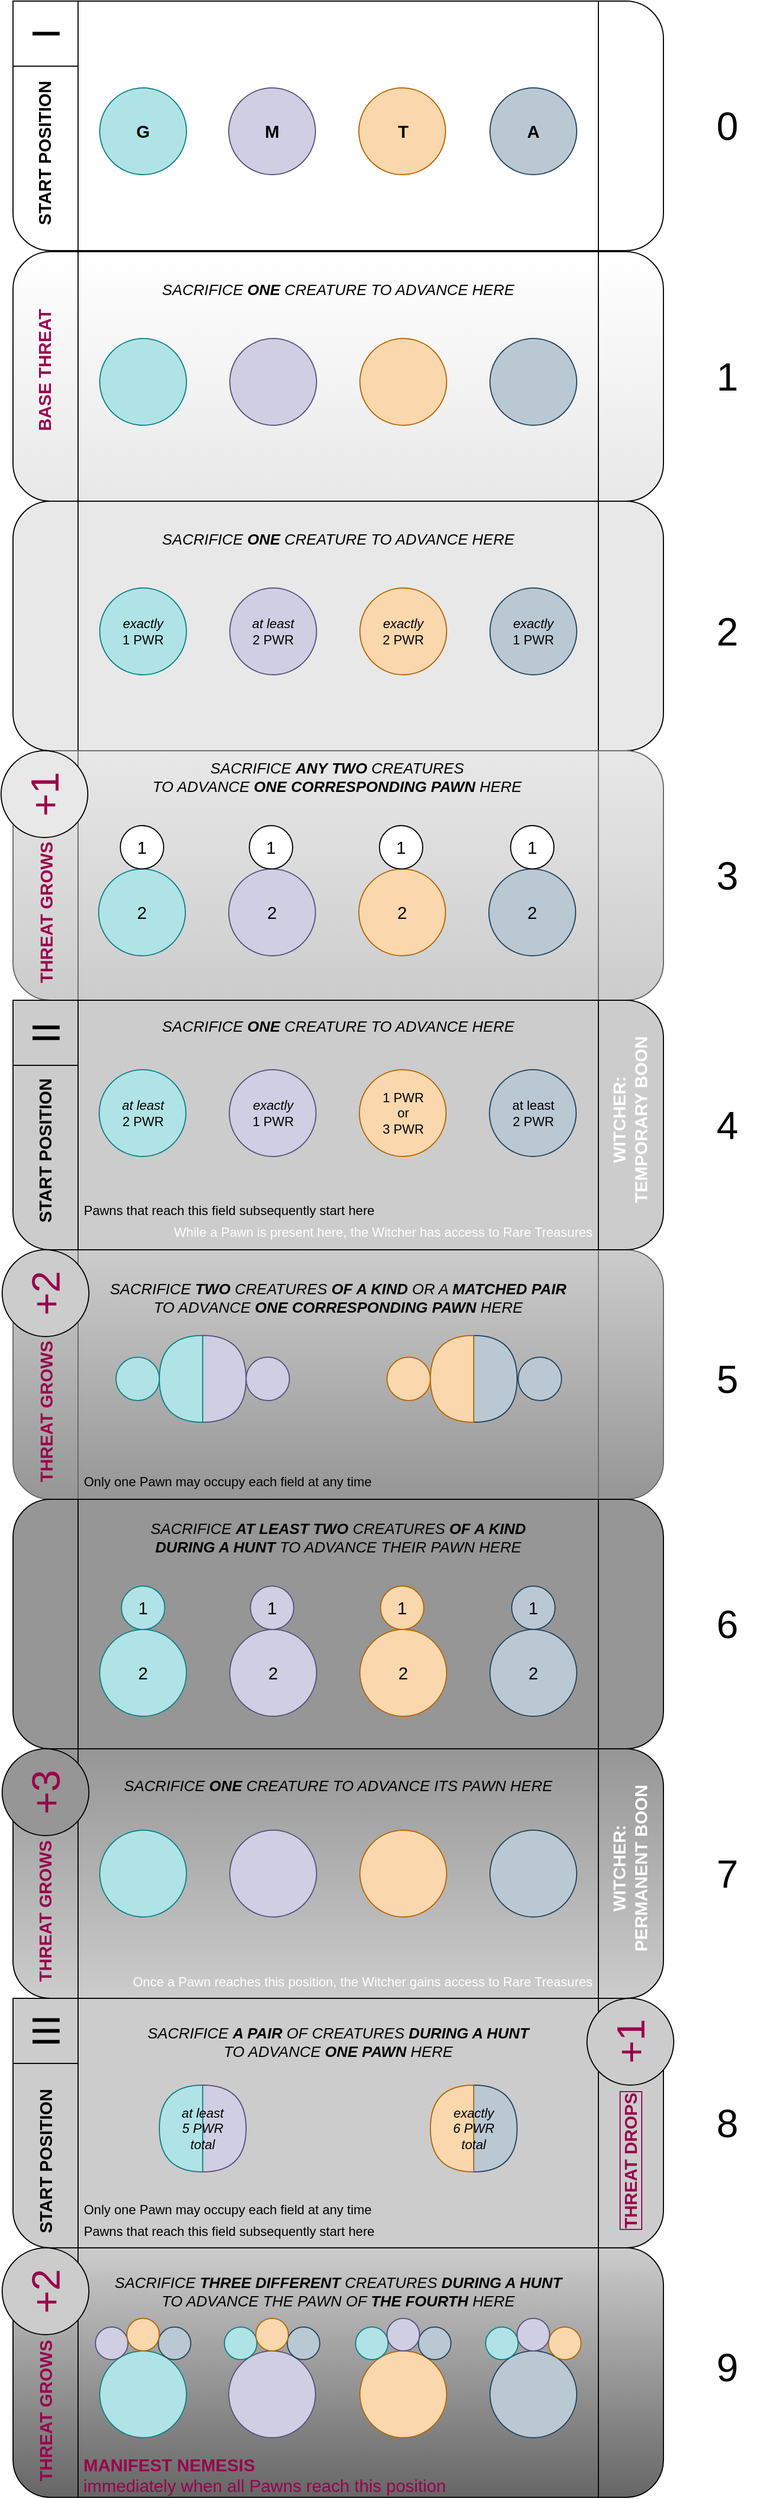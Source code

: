 <mxfile version="15.6.2" type="github">
  <diagram id="prtHgNgQTEPvFCAcTncT" name="Page-1">
    <mxGraphModel dx="2031" dy="1049" grid="1" gridSize="10" guides="1" tooltips="1" connect="1" arrows="1" fold="1" page="1" pageScale="1" pageWidth="827" pageHeight="1169" math="0" shadow="0">
      <root>
        <mxCell id="0" />
        <mxCell id="1" parent="0" />
        <mxCell id="g3FacJts447bwH2BUUsu-43" value="" style="shape=process;whiteSpace=wrap;html=1;backgroundOutline=1;rounded=1;" parent="1" vertex="1">
          <mxGeometry x="90" y="19" width="600" height="230" as="geometry" />
        </mxCell>
        <mxCell id="g3FacJts447bwH2BUUsu-44" value="" style="ellipse;whiteSpace=wrap;html=1;aspect=fixed;fillColor=#b0e3e6;strokeColor=#0e8088;rounded=1;" parent="1" vertex="1">
          <mxGeometry x="170" y="99" width="80" height="80" as="geometry" />
        </mxCell>
        <mxCell id="g3FacJts447bwH2BUUsu-45" value="" style="ellipse;whiteSpace=wrap;html=1;aspect=fixed;fillColor=#d0cee2;strokeColor=#56517e;rounded=1;" parent="1" vertex="1">
          <mxGeometry x="289" y="99" width="80" height="80" as="geometry" />
        </mxCell>
        <mxCell id="g3FacJts447bwH2BUUsu-46" value="" style="ellipse;whiteSpace=wrap;html=1;aspect=fixed;fillColor=#bac8d3;strokeColor=#23445d;rounded=1;" parent="1" vertex="1">
          <mxGeometry x="530" y="99" width="80" height="80" as="geometry" />
        </mxCell>
        <mxCell id="g3FacJts447bwH2BUUsu-47" value="" style="ellipse;whiteSpace=wrap;html=1;aspect=fixed;fillColor=#fad7ac;strokeColor=#b46504;rounded=1;" parent="1" vertex="1">
          <mxGeometry x="409" y="99" width="80" height="80" as="geometry" />
        </mxCell>
        <mxCell id="g3FacJts447bwH2BUUsu-50" value="&lt;b style=&quot;font-size: 16px&quot;&gt;G&lt;/b&gt;" style="text;html=1;strokeColor=none;fillColor=none;align=center;verticalAlign=middle;whiteSpace=wrap;rounded=1;fontSize=16;" parent="1" vertex="1">
          <mxGeometry x="180" y="124" width="60" height="30" as="geometry" />
        </mxCell>
        <mxCell id="g3FacJts447bwH2BUUsu-51" value="&lt;b style=&quot;font-size: 16px&quot;&gt;M&lt;/b&gt;" style="text;html=1;strokeColor=none;fillColor=none;align=center;verticalAlign=middle;whiteSpace=wrap;rounded=1;fontSize=16;" parent="1" vertex="1">
          <mxGeometry x="299" y="124" width="60" height="30" as="geometry" />
        </mxCell>
        <mxCell id="g3FacJts447bwH2BUUsu-52" value="T" style="text;html=1;strokeColor=none;fillColor=none;align=center;verticalAlign=middle;whiteSpace=wrap;fontStyle=1;rounded=1;fontSize=16;" parent="1" vertex="1">
          <mxGeometry x="420" y="124" width="60" height="30" as="geometry" />
        </mxCell>
        <mxCell id="g3FacJts447bwH2BUUsu-53" value="&lt;b style=&quot;font-size: 16px&quot;&gt;A&lt;/b&gt;" style="text;html=1;strokeColor=none;fillColor=none;align=center;verticalAlign=middle;whiteSpace=wrap;rounded=1;fontSize=16;" parent="1" vertex="1">
          <mxGeometry x="540" y="124" width="60" height="30" as="geometry" />
        </mxCell>
        <mxCell id="g3FacJts447bwH2BUUsu-56" value="" style="shape=process;whiteSpace=wrap;html=1;backgroundOutline=1;rounded=1;gradientColor=#E8E8E8;" parent="1" vertex="1">
          <mxGeometry x="90" y="250" width="600" height="230" as="geometry" />
        </mxCell>
        <mxCell id="g3FacJts447bwH2BUUsu-57" value="" style="ellipse;whiteSpace=wrap;html=1;aspect=fixed;fillColor=#b0e3e6;strokeColor=#0e8088;rounded=1;" parent="1" vertex="1">
          <mxGeometry x="170" y="330" width="80" height="80" as="geometry" />
        </mxCell>
        <mxCell id="g3FacJts447bwH2BUUsu-58" value="" style="ellipse;whiteSpace=wrap;html=1;aspect=fixed;fillColor=#d0cee2;strokeColor=#56517e;rounded=1;" parent="1" vertex="1">
          <mxGeometry x="290" y="330" width="80" height="80" as="geometry" />
        </mxCell>
        <mxCell id="g3FacJts447bwH2BUUsu-59" value="" style="ellipse;whiteSpace=wrap;html=1;aspect=fixed;fillColor=#bac8d3;strokeColor=#23445d;rounded=1;" parent="1" vertex="1">
          <mxGeometry x="530" y="330" width="80" height="80" as="geometry" />
        </mxCell>
        <mxCell id="g3FacJts447bwH2BUUsu-60" value="" style="ellipse;whiteSpace=wrap;html=1;aspect=fixed;fillColor=#fad7ac;strokeColor=#b46504;rounded=1;" parent="1" vertex="1">
          <mxGeometry x="410" y="330" width="80" height="80" as="geometry" />
        </mxCell>
        <mxCell id="g3FacJts447bwH2BUUsu-67" value="" style="shape=process;whiteSpace=wrap;html=1;backgroundOutline=1;rounded=1;fillColor=#E8E8E8;" parent="1" vertex="1">
          <mxGeometry x="90" y="480" width="600" height="230" as="geometry" />
        </mxCell>
        <mxCell id="g3FacJts447bwH2BUUsu-68" value="" style="ellipse;whiteSpace=wrap;html=1;aspect=fixed;fillColor=#b0e3e6;strokeColor=#0e8088;rounded=1;" parent="1" vertex="1">
          <mxGeometry x="170" y="560" width="80" height="80" as="geometry" />
        </mxCell>
        <mxCell id="g3FacJts447bwH2BUUsu-69" value="" style="ellipse;whiteSpace=wrap;html=1;aspect=fixed;fillColor=#d0cee2;strokeColor=#56517e;rounded=1;" parent="1" vertex="1">
          <mxGeometry x="290" y="560" width="80" height="80" as="geometry" />
        </mxCell>
        <mxCell id="g3FacJts447bwH2BUUsu-70" value="" style="ellipse;whiteSpace=wrap;html=1;aspect=fixed;fillColor=#bac8d3;strokeColor=#23445d;rounded=1;" parent="1" vertex="1">
          <mxGeometry x="530" y="560" width="80" height="80" as="geometry" />
        </mxCell>
        <mxCell id="g3FacJts447bwH2BUUsu-71" value="" style="ellipse;whiteSpace=wrap;html=1;aspect=fixed;fillColor=#fad7ac;strokeColor=#b46504;rounded=1;" parent="1" vertex="1">
          <mxGeometry x="410" y="560" width="80" height="80" as="geometry" />
        </mxCell>
        <mxCell id="g3FacJts447bwH2BUUsu-77" value="" style="shape=process;whiteSpace=wrap;html=1;backgroundOutline=1;fillColor=#e8e8e8;strokeColor=#666666;rounded=1;gradientColor=#CCCCCC;" parent="1" vertex="1">
          <mxGeometry x="90" y="710" width="600" height="230" as="geometry" />
        </mxCell>
        <mxCell id="g3FacJts447bwH2BUUsu-83" value="&lt;i style=&quot;font-size: 14px&quot;&gt;SACRIFICE &lt;b&gt;ANY&amp;nbsp;TWO &lt;/b&gt;CREATURES&lt;b&gt;&lt;br&gt;&lt;/b&gt;TO ADVANCE&amp;nbsp;&lt;b&gt;ONE CORRESPONDING PAWN&amp;nbsp;&lt;/b&gt;HERE&lt;/i&gt;" style="text;html=1;strokeColor=none;fillColor=none;align=center;verticalAlign=middle;whiteSpace=wrap;rounded=1;" parent="1" vertex="1">
          <mxGeometry x="149" y="719" width="480" height="30" as="geometry" />
        </mxCell>
        <mxCell id="g3FacJts447bwH2BUUsu-85" value="&lt;i&gt;exactly&lt;/i&gt;&lt;br&gt;1 PWR" style="text;html=1;strokeColor=none;fillColor=none;align=center;verticalAlign=middle;whiteSpace=wrap;rounded=1;" parent="1" vertex="1">
          <mxGeometry x="180" y="585" width="60" height="30" as="geometry" />
        </mxCell>
        <mxCell id="g3FacJts447bwH2BUUsu-86" value="&lt;i&gt;at least&lt;/i&gt;&lt;br&gt;2 PWR" style="text;html=1;strokeColor=none;fillColor=none;align=center;verticalAlign=middle;whiteSpace=wrap;rounded=1;" parent="1" vertex="1">
          <mxGeometry x="300" y="585" width="60" height="30" as="geometry" />
        </mxCell>
        <mxCell id="g3FacJts447bwH2BUUsu-87" value="&lt;i&gt;exactly&lt;/i&gt;&lt;br&gt;2 PWR" style="text;html=1;strokeColor=none;fillColor=none;align=center;verticalAlign=middle;whiteSpace=wrap;rounded=1;" parent="1" vertex="1">
          <mxGeometry x="420" y="585" width="60" height="30" as="geometry" />
        </mxCell>
        <mxCell id="g3FacJts447bwH2BUUsu-90" value="&lt;font style=&quot;font-size: 16px&quot; color=&quot;#99004d&quot;&gt;BASE THREAT&lt;/font&gt;" style="text;html=1;strokeColor=none;fillColor=none;align=center;verticalAlign=middle;whiteSpace=wrap;horizontal=0;fontStyle=1;rounded=1;" parent="1" vertex="1">
          <mxGeometry x="89" y="239" width="60" height="240" as="geometry" />
        </mxCell>
        <mxCell id="g3FacJts447bwH2BUUsu-97" value="" style="shape=process;whiteSpace=wrap;html=1;backgroundOutline=1;rounded=1;fillColor=#CCCCCC;strokeColor=#666666;gradientColor=#969696;" parent="1" vertex="1">
          <mxGeometry x="90" y="1170" width="600" height="230" as="geometry" />
        </mxCell>
        <mxCell id="g3FacJts447bwH2BUUsu-98" value="&lt;font style=&quot;font-size: 16px&quot;&gt;2&lt;/font&gt;" style="ellipse;whiteSpace=wrap;html=1;aspect=fixed;fillColor=#b0e3e6;strokeColor=#0e8088;rounded=1;" parent="1" vertex="1">
          <mxGeometry x="169" y="819" width="80" height="80" as="geometry" />
        </mxCell>
        <mxCell id="g3FacJts447bwH2BUUsu-99" value="&lt;font style=&quot;font-size: 16px&quot;&gt;2&lt;/font&gt;" style="ellipse;whiteSpace=wrap;html=1;aspect=fixed;fillColor=#d0cee2;strokeColor=#56517e;rounded=1;" parent="1" vertex="1">
          <mxGeometry x="289" y="819" width="80" height="80" as="geometry" />
        </mxCell>
        <mxCell id="g3FacJts447bwH2BUUsu-100" value="&lt;font style=&quot;font-size: 16px&quot;&gt;2&lt;/font&gt;" style="ellipse;whiteSpace=wrap;html=1;aspect=fixed;fillColor=#bac8d3;strokeColor=#23445d;rounded=1;" parent="1" vertex="1">
          <mxGeometry x="529" y="819" width="80" height="80" as="geometry" />
        </mxCell>
        <mxCell id="g3FacJts447bwH2BUUsu-101" value="&lt;font style=&quot;font-size: 16px&quot;&gt;2&lt;/font&gt;" style="ellipse;whiteSpace=wrap;html=1;aspect=fixed;fillColor=#fad7ac;strokeColor=#b46504;rounded=1;" parent="1" vertex="1">
          <mxGeometry x="409" y="819" width="80" height="80" as="geometry" />
        </mxCell>
        <mxCell id="g3FacJts447bwH2BUUsu-108" value="" style="shape=process;whiteSpace=wrap;html=1;backgroundOutline=1;rounded=1;fillColor=#CCCCCC;" parent="1" vertex="1">
          <mxGeometry x="90" y="940" width="600" height="230" as="geometry" />
        </mxCell>
        <mxCell id="g3FacJts447bwH2BUUsu-109" value="" style="ellipse;whiteSpace=wrap;html=1;aspect=fixed;fillColor=#b0e3e6;strokeColor=#0e8088;rounded=1;" parent="1" vertex="1">
          <mxGeometry x="169.5" y="1004" width="80" height="80" as="geometry" />
        </mxCell>
        <mxCell id="g3FacJts447bwH2BUUsu-110" value="" style="ellipse;whiteSpace=wrap;html=1;aspect=fixed;fillColor=#d0cee2;strokeColor=#56517e;rounded=1;" parent="1" vertex="1">
          <mxGeometry x="289.5" y="1004" width="80" height="80" as="geometry" />
        </mxCell>
        <mxCell id="g3FacJts447bwH2BUUsu-111" value="" style="ellipse;whiteSpace=wrap;html=1;aspect=fixed;fillColor=#bac8d3;strokeColor=#23445d;rounded=1;" parent="1" vertex="1">
          <mxGeometry x="529.5" y="1004" width="80" height="80" as="geometry" />
        </mxCell>
        <mxCell id="g3FacJts447bwH2BUUsu-112" value="1 PWR&lt;br&gt;or&lt;br&gt;3 PWR" style="ellipse;whiteSpace=wrap;html=1;aspect=fixed;fillColor=#fad7ac;strokeColor=#b46504;rounded=1;" parent="1" vertex="1">
          <mxGeometry x="409.5" y="1004" width="80" height="80" as="geometry" />
        </mxCell>
        <mxCell id="g3FacJts447bwH2BUUsu-116" value="at least&lt;br&gt;2 PWR" style="text;html=1;strokeColor=none;fillColor=none;align=center;verticalAlign=middle;whiteSpace=wrap;rounded=1;" parent="1" vertex="1">
          <mxGeometry x="539.5" y="1029" width="60" height="30" as="geometry" />
        </mxCell>
        <mxCell id="g3FacJts447bwH2BUUsu-119" value="&lt;i style=&quot;font-size: 14px&quot;&gt;SACRIFICE &lt;b&gt;ONE&lt;/b&gt; CREATURE TO ADVANCE HERE&lt;/i&gt;" style="text;html=1;strokeColor=none;fillColor=none;align=center;verticalAlign=middle;whiteSpace=wrap;rounded=1;" parent="1" vertex="1">
          <mxGeometry x="150" y="270" width="480" height="30" as="geometry" />
        </mxCell>
        <mxCell id="g3FacJts447bwH2BUUsu-121" value="" style="shape=or;whiteSpace=wrap;html=1;align=center;fillColor=#d0cee2;strokeColor=#56517e;rounded=1;" parent="1" vertex="1">
          <mxGeometry x="265" y="1249" width="40" height="80" as="geometry" />
        </mxCell>
        <mxCell id="g3FacJts447bwH2BUUsu-122" value="" style="shape=or;whiteSpace=wrap;html=1;align=center;rotation=-180;fillColor=#b0e3e6;strokeColor=#0e8088;rounded=1;" parent="1" vertex="1">
          <mxGeometry x="225" y="1249" width="40" height="80" as="geometry" />
        </mxCell>
        <mxCell id="g3FacJts447bwH2BUUsu-123" value="" style="shape=or;whiteSpace=wrap;html=1;align=center;fillColor=#bac8d3;strokeColor=#23445d;rounded=1;" parent="1" vertex="1">
          <mxGeometry x="515" y="1249" width="40" height="80" as="geometry" />
        </mxCell>
        <mxCell id="g3FacJts447bwH2BUUsu-124" value="" style="shape=or;whiteSpace=wrap;html=1;align=center;rotation=-180;fillColor=#fad7ac;strokeColor=#b46504;rounded=1;" parent="1" vertex="1">
          <mxGeometry x="475" y="1249" width="40" height="80" as="geometry" />
        </mxCell>
        <mxCell id="xXZptcnk_brkqJqVmBfV-1" value="1" style="ellipse;whiteSpace=wrap;html=1;aspect=fixed;fontSize=16;" parent="1" vertex="1">
          <mxGeometry x="189" y="779" width="40" height="40" as="geometry" />
        </mxCell>
        <mxCell id="xXZptcnk_brkqJqVmBfV-11" value="1" style="ellipse;whiteSpace=wrap;html=1;aspect=fixed;fontSize=16;" parent="1" vertex="1">
          <mxGeometry x="308" y="779" width="40" height="40" as="geometry" />
        </mxCell>
        <mxCell id="xXZptcnk_brkqJqVmBfV-13" value="1" style="ellipse;whiteSpace=wrap;html=1;aspect=fixed;fontSize=16;" parent="1" vertex="1">
          <mxGeometry x="428" y="779" width="40" height="40" as="geometry" />
        </mxCell>
        <mxCell id="xXZptcnk_brkqJqVmBfV-15" value="1" style="ellipse;whiteSpace=wrap;html=1;aspect=fixed;fontSize=16;" parent="1" vertex="1">
          <mxGeometry x="549" y="779" width="40" height="40" as="geometry" />
        </mxCell>
        <mxCell id="xXZptcnk_brkqJqVmBfV-31" value="&lt;i&gt;exactly&lt;/i&gt;&lt;br&gt;1 PWR" style="text;html=1;strokeColor=none;fillColor=none;align=center;verticalAlign=middle;whiteSpace=wrap;rounded=1;" parent="1" vertex="1">
          <mxGeometry x="540" y="585" width="60" height="30" as="geometry" />
        </mxCell>
        <mxCell id="xXZptcnk_brkqJqVmBfV-32" value="&amp;nbsp;Pawns that reach this field subsequently start here" style="text;html=1;strokeColor=none;fillColor=none;align=left;verticalAlign=middle;whiteSpace=wrap;rounded=0;fontSize=12;" parent="1" vertex="1">
          <mxGeometry x="149.5" y="1119" width="480" height="30" as="geometry" />
        </mxCell>
        <mxCell id="xXZptcnk_brkqJqVmBfV-33" value="&lt;i style=&quot;font-size: 14px&quot;&gt;SACRIFICE &lt;b&gt;TWO &lt;/b&gt;CREATURES &lt;b&gt;OF A KIND&lt;/b&gt; OR A &lt;b&gt;MATCHED&amp;nbsp;PAIR&lt;br&gt;&lt;/b&gt;TO ADVANCE&amp;nbsp;&lt;b&gt;ONE CORRESPONDING PAWN&lt;/b&gt; HERE&lt;br&gt;&lt;/i&gt;" style="text;html=1;strokeColor=none;fillColor=none;align=center;verticalAlign=middle;whiteSpace=wrap;rounded=1;" parent="1" vertex="1">
          <mxGeometry x="150" y="1189" width="480" height="50" as="geometry" />
        </mxCell>
        <mxCell id="xXZptcnk_brkqJqVmBfV-34" value="&lt;i&gt;at least&lt;/i&gt;&lt;br&gt;2 PWR" style="text;html=1;strokeColor=none;fillColor=none;align=center;verticalAlign=middle;whiteSpace=wrap;rounded=1;" parent="1" vertex="1">
          <mxGeometry x="179.5" y="1029" width="60" height="30" as="geometry" />
        </mxCell>
        <mxCell id="xXZptcnk_brkqJqVmBfV-35" value="&lt;i style=&quot;font-size: 14px&quot;&gt;SACRIFICE &lt;b&gt;ONE&lt;/b&gt; CREATURE TO ADVANCE HERE&lt;/i&gt;" style="text;html=1;strokeColor=none;fillColor=none;align=center;verticalAlign=middle;whiteSpace=wrap;rounded=1;" parent="1" vertex="1">
          <mxGeometry x="149.5" y="949" width="480" height="30" as="geometry" />
        </mxCell>
        <mxCell id="xXZptcnk_brkqJqVmBfV-36" value="&lt;i&gt;exactly&lt;/i&gt;&lt;br&gt;1 PWR" style="text;html=1;strokeColor=none;fillColor=none;align=center;verticalAlign=middle;whiteSpace=wrap;rounded=1;" parent="1" vertex="1">
          <mxGeometry x="299.5" y="1029" width="60" height="30" as="geometry" />
        </mxCell>
        <mxCell id="xXZptcnk_brkqJqVmBfV-40" value="&lt;font style=&quot;font-size: 16px&quot;&gt;WITCHER:&lt;br&gt;TEMPORARY BOON&lt;/font&gt;" style="text;html=1;strokeColor=none;fillColor=none;align=center;verticalAlign=middle;whiteSpace=wrap;horizontal=0;fontStyle=1;rounded=0;fontColor=#FFFFFF;" parent="1" vertex="1">
          <mxGeometry x="629" y="930" width="60" height="240" as="geometry" />
        </mxCell>
        <mxCell id="xXZptcnk_brkqJqVmBfV-41" value="While a Pawn is present here, the Witcher has access to Rare Treasures&amp;nbsp;" style="text;html=1;strokeColor=none;fillColor=none;align=right;verticalAlign=middle;whiteSpace=wrap;rounded=0;fontSize=12;fontColor=#FFFFFF;" parent="1" vertex="1">
          <mxGeometry x="150" y="1139" width="480" height="30" as="geometry" />
        </mxCell>
        <mxCell id="xXZptcnk_brkqJqVmBfV-42" value="&lt;span style=&quot;font-size: 36px&quot;&gt;0&lt;/span&gt;" style="text;html=1;strokeColor=none;fillColor=none;align=center;verticalAlign=middle;whiteSpace=wrap;rounded=0;fontSize=12;" parent="1" vertex="1">
          <mxGeometry x="719" y="119" width="60" height="30" as="geometry" />
        </mxCell>
        <mxCell id="xXZptcnk_brkqJqVmBfV-43" value="&lt;span style=&quot;font-size: 36px&quot;&gt;1&lt;/span&gt;" style="text;html=1;strokeColor=none;fillColor=none;align=center;verticalAlign=middle;whiteSpace=wrap;rounded=0;fontSize=12;" parent="1" vertex="1">
          <mxGeometry x="719" y="350" width="60" height="30" as="geometry" />
        </mxCell>
        <mxCell id="xXZptcnk_brkqJqVmBfV-44" value="&lt;span style=&quot;font-size: 36px&quot;&gt;2&lt;/span&gt;" style="text;html=1;strokeColor=none;fillColor=none;align=center;verticalAlign=middle;whiteSpace=wrap;rounded=0;fontSize=12;" parent="1" vertex="1">
          <mxGeometry x="719" y="585" width="60" height="30" as="geometry" />
        </mxCell>
        <mxCell id="xXZptcnk_brkqJqVmBfV-45" value="&lt;span style=&quot;font-size: 36px&quot;&gt;3&lt;/span&gt;" style="text;html=1;strokeColor=none;fillColor=none;align=center;verticalAlign=middle;whiteSpace=wrap;rounded=0;fontSize=12;" parent="1" vertex="1">
          <mxGeometry x="719" y="810" width="60" height="30" as="geometry" />
        </mxCell>
        <mxCell id="xXZptcnk_brkqJqVmBfV-46" value="&lt;span style=&quot;font-size: 36px&quot;&gt;4&lt;/span&gt;" style="text;html=1;strokeColor=none;fillColor=none;align=center;verticalAlign=middle;whiteSpace=wrap;rounded=0;fontSize=12;" parent="1" vertex="1">
          <mxGeometry x="719" y="1040" width="60" height="30" as="geometry" />
        </mxCell>
        <mxCell id="xXZptcnk_brkqJqVmBfV-47" value="&lt;span style=&quot;font-size: 36px&quot;&gt;5&lt;/span&gt;" style="text;html=1;strokeColor=none;fillColor=none;align=center;verticalAlign=middle;whiteSpace=wrap;rounded=0;fontSize=12;" parent="1" vertex="1">
          <mxGeometry x="719" y="1274" width="60" height="30" as="geometry" />
        </mxCell>
        <mxCell id="xXZptcnk_brkqJqVmBfV-49" value="" style="shape=process;whiteSpace=wrap;html=1;backgroundOutline=1;rounded=1;fillColor=#969696;" parent="1" vertex="1">
          <mxGeometry x="90" y="1400" width="600" height="230" as="geometry" />
        </mxCell>
        <mxCell id="xXZptcnk_brkqJqVmBfV-56" value="&lt;i style=&quot;font-size: 14px&quot;&gt;SACRIFICE &lt;b&gt;AT LEAST TWO&lt;/b&gt; CREATURES &lt;b&gt;OF A KIND&lt;/b&gt;&lt;br&gt;&lt;b&gt;DURING A HUNT&lt;/b&gt; TO ADVANCE THEIR PAWN HERE&lt;/i&gt;" style="text;html=1;strokeColor=none;fillColor=none;align=center;verticalAlign=middle;whiteSpace=wrap;rounded=1;" parent="1" vertex="1">
          <mxGeometry x="150" y="1420" width="480" height="30" as="geometry" />
        </mxCell>
        <mxCell id="xXZptcnk_brkqJqVmBfV-60" value="&lt;span style=&quot;font-size: 36px&quot;&gt;6&lt;/span&gt;" style="text;html=1;strokeColor=none;fillColor=none;align=center;verticalAlign=middle;whiteSpace=wrap;rounded=0;fontSize=12;" parent="1" vertex="1">
          <mxGeometry x="719" y="1500" width="60" height="30" as="geometry" />
        </mxCell>
        <mxCell id="xXZptcnk_brkqJqVmBfV-62" value="&amp;nbsp;Only one Pawn may occupy each field at any time" style="text;html=1;strokeColor=none;fillColor=none;align=left;verticalAlign=middle;whiteSpace=wrap;rounded=0;fontSize=12;" parent="1" vertex="1">
          <mxGeometry x="150" y="1369" width="480" height="30" as="geometry" />
        </mxCell>
        <mxCell id="xXZptcnk_brkqJqVmBfV-75" value="" style="shape=process;whiteSpace=wrap;html=1;backgroundOutline=1;rounded=1;fillColor=#969696;gradientColor=#cccccc;" parent="1" vertex="1">
          <mxGeometry x="90" y="1630" width="600" height="230" as="geometry" />
        </mxCell>
        <mxCell id="xXZptcnk_brkqJqVmBfV-76" value="" style="ellipse;whiteSpace=wrap;html=1;aspect=fixed;fillColor=#b0e3e6;strokeColor=#0e8088;rounded=1;" parent="1" vertex="1">
          <mxGeometry x="170" y="1705" width="80" height="80" as="geometry" />
        </mxCell>
        <mxCell id="xXZptcnk_brkqJqVmBfV-77" value="" style="ellipse;whiteSpace=wrap;html=1;aspect=fixed;fillColor=#d0cee2;strokeColor=#56517e;rounded=1;" parent="1" vertex="1">
          <mxGeometry x="290" y="1705" width="80" height="80" as="geometry" />
        </mxCell>
        <mxCell id="xXZptcnk_brkqJqVmBfV-78" value="" style="ellipse;whiteSpace=wrap;html=1;aspect=fixed;fillColor=#bac8d3;strokeColor=#23445d;rounded=1;" parent="1" vertex="1">
          <mxGeometry x="530" y="1705" width="80" height="80" as="geometry" />
        </mxCell>
        <mxCell id="xXZptcnk_brkqJqVmBfV-79" value="" style="ellipse;whiteSpace=wrap;html=1;aspect=fixed;fillColor=#fad7ac;strokeColor=#b46504;rounded=1;" parent="1" vertex="1">
          <mxGeometry x="410" y="1705" width="80" height="80" as="geometry" />
        </mxCell>
        <mxCell id="xXZptcnk_brkqJqVmBfV-84" value="&lt;font style=&quot;font-size: 16px&quot;&gt;WITCHER:&lt;br&gt;PERMANENT BOON&lt;/font&gt;" style="text;html=1;strokeColor=none;fillColor=none;align=center;verticalAlign=middle;whiteSpace=wrap;horizontal=0;fontStyle=1;rounded=0;fontColor=#FFFFFF;" parent="1" vertex="1">
          <mxGeometry x="629" y="1620" width="60" height="240" as="geometry" />
        </mxCell>
        <mxCell id="xXZptcnk_brkqJqVmBfV-85" value="Once a Pawn reaches this position, the Witcher gains access to Rare Treasures&amp;nbsp;" style="text;html=1;strokeColor=none;fillColor=none;align=right;verticalAlign=middle;whiteSpace=wrap;rounded=0;fontSize=12;fontColor=#FFFFFF;" parent="1" vertex="1">
          <mxGeometry x="150" y="1830" width="480" height="30" as="geometry" />
        </mxCell>
        <mxCell id="xXZptcnk_brkqJqVmBfV-86" value="&lt;span style=&quot;font-size: 36px&quot;&gt;7&lt;/span&gt;" style="text;html=1;strokeColor=none;fillColor=none;align=center;verticalAlign=middle;whiteSpace=wrap;rounded=0;fontSize=12;" parent="1" vertex="1">
          <mxGeometry x="719" y="1730" width="60" height="30" as="geometry" />
        </mxCell>
        <mxCell id="xXZptcnk_brkqJqVmBfV-88" value="" style="shape=process;whiteSpace=wrap;html=1;backgroundOutline=1;rounded=1;fillColor=#cccccc;" parent="1" vertex="1">
          <mxGeometry x="90" y="1860" width="600" height="230" as="geometry" />
        </mxCell>
        <mxCell id="xXZptcnk_brkqJqVmBfV-95" value="&lt;span style=&quot;font-size: 14px&quot;&gt;&lt;i&gt;SACRIFICE &lt;b&gt;A PAIR&lt;/b&gt;&amp;nbsp;OF&amp;nbsp;CREATURES &lt;b&gt;DURING A HUNT&lt;/b&gt;&lt;br&gt;TO ADVANCE &lt;b&gt;ONE PAWN&lt;/b&gt; HERE&lt;/i&gt;&lt;/span&gt;" style="text;html=1;strokeColor=none;fillColor=none;align=center;verticalAlign=middle;whiteSpace=wrap;rounded=1;" parent="1" vertex="1">
          <mxGeometry x="150" y="1885" width="480" height="30" as="geometry" />
        </mxCell>
        <mxCell id="xXZptcnk_brkqJqVmBfV-99" value="&lt;span style=&quot;font-size: 36px&quot;&gt;8&lt;/span&gt;" style="text;html=1;strokeColor=none;fillColor=none;align=center;verticalAlign=middle;whiteSpace=wrap;rounded=0;fontSize=12;" parent="1" vertex="1">
          <mxGeometry x="719" y="1960" width="60" height="30" as="geometry" />
        </mxCell>
        <mxCell id="xXZptcnk_brkqJqVmBfV-101" value="" style="shape=process;whiteSpace=wrap;html=1;backgroundOutline=1;rounded=1;fillColor=#cccccc;gradientColor=#666666;" parent="1" vertex="1">
          <mxGeometry x="90" y="2090" width="600" height="230" as="geometry" />
        </mxCell>
        <mxCell id="xXZptcnk_brkqJqVmBfV-102" value="" style="ellipse;whiteSpace=wrap;html=1;aspect=fixed;fillColor=#b0e3e6;strokeColor=#0e8088;rounded=1;" parent="1" vertex="1">
          <mxGeometry x="170" y="2185" width="80" height="80" as="geometry" />
        </mxCell>
        <mxCell id="xXZptcnk_brkqJqVmBfV-113" value="&lt;span style=&quot;font-size: 36px&quot;&gt;9&lt;/span&gt;" style="text;html=1;strokeColor=none;fillColor=none;align=center;verticalAlign=middle;whiteSpace=wrap;rounded=0;fontSize=12;" parent="1" vertex="1">
          <mxGeometry x="719" y="2185" width="60" height="30" as="geometry" />
        </mxCell>
        <mxCell id="xXZptcnk_brkqJqVmBfV-118" value="&lt;font color=&quot;#99004d&quot;&gt;+3&lt;/font&gt;" style="ellipse;whiteSpace=wrap;html=1;aspect=fixed;labelBackgroundColor=none;labelBorderColor=none;fontSize=36;fontColor=#E6E6E6;fillColor=#969696;gradientColor=none;verticalAlign=middle;horizontal=0;" parent="1" vertex="1">
          <mxGeometry x="80" y="1630" width="80" height="80" as="geometry" />
        </mxCell>
        <mxCell id="xXZptcnk_brkqJqVmBfV-120" value="&lt;font color=&quot;#99004d&quot;&gt;+2&lt;/font&gt;" style="ellipse;whiteSpace=wrap;html=1;aspect=fixed;labelBackgroundColor=none;labelBorderColor=none;fontSize=36;fontColor=#E6E6E6;fillColor=#cccccc;gradientColor=none;verticalAlign=middle;horizontal=0;" parent="1" vertex="1">
          <mxGeometry x="80" y="1170" width="80" height="80" as="geometry" />
        </mxCell>
        <mxCell id="xXZptcnk_brkqJqVmBfV-121" value="&lt;font style=&quot;font-size: 16px&quot;&gt;THREAT GROWS&lt;br&gt;&lt;/font&gt;" style="text;html=1;strokeColor=none;fillColor=none;align=center;verticalAlign=middle;whiteSpace=wrap;horizontal=0;fontStyle=1;rounded=0;fontColor=#99004D;" parent="1" vertex="1">
          <mxGeometry x="90" y="780" width="60" height="159" as="geometry" />
        </mxCell>
        <mxCell id="xXZptcnk_brkqJqVmBfV-122" value="&lt;font color=&quot;#99004d&quot;&gt;+1&lt;/font&gt;" style="ellipse;whiteSpace=wrap;html=1;aspect=fixed;labelBackgroundColor=none;labelBorderColor=none;fontSize=36;fontColor=#000000;fillColor=#e8e8e8;gradientColor=none;verticalAlign=middle;horizontal=0;" parent="1" vertex="1">
          <mxGeometry x="79" y="710" width="80" height="80" as="geometry" />
        </mxCell>
        <mxCell id="xXZptcnk_brkqJqVmBfV-126" value="&lt;font style=&quot;font-size: 16px&quot;&gt;THREAT DROPS&lt;br&gt;&lt;/font&gt;" style="text;html=1;strokeColor=none;fillColor=none;align=center;verticalAlign=middle;whiteSpace=wrap;horizontal=0;fontStyle=1;rounded=0;fontColor=#99004D;labelBorderColor=#99004D;" parent="1" vertex="1">
          <mxGeometry x="629.5" y="1930" width="60" height="160" as="geometry" />
        </mxCell>
        <mxCell id="xXZptcnk_brkqJqVmBfV-127" value="&lt;font color=&quot;#99004d&quot;&gt;+1&lt;/font&gt;" style="ellipse;whiteSpace=wrap;html=1;aspect=fixed;labelBackgroundColor=none;labelBorderColor=none;fontSize=36;fontColor=#E6E6E6;fillColor=#CCCCCC;gradientColor=none;verticalAlign=middle;horizontal=0;" parent="1" vertex="1">
          <mxGeometry x="619.5" y="1860" width="80" height="80" as="geometry" />
        </mxCell>
        <mxCell id="xXZptcnk_brkqJqVmBfV-129" value="&lt;font color=&quot;#99004d&quot;&gt;+2&lt;/font&gt;" style="ellipse;whiteSpace=wrap;html=1;aspect=fixed;labelBackgroundColor=none;labelBorderColor=none;fontSize=36;fontColor=#E6E6E6;fillColor=#cccccc;gradientColor=none;verticalAlign=middle;horizontal=0;" parent="1" vertex="1">
          <mxGeometry x="80" y="2090" width="80" height="80" as="geometry" />
        </mxCell>
        <mxCell id="xXZptcnk_brkqJqVmBfV-130" value="&lt;font&gt;II&lt;/font&gt;" style="whiteSpace=wrap;html=1;aspect=fixed;labelBackgroundColor=none;labelBorderColor=none;fontSize=36;fontColor=#000000;fillColor=#cccccc;gradientColor=none;verticalAlign=middle;horizontal=0;" parent="1" vertex="1">
          <mxGeometry x="90" y="940" width="60" height="60" as="geometry" />
        </mxCell>
        <mxCell id="xXZptcnk_brkqJqVmBfV-131" value="&lt;span style=&quot;font-size: 16px&quot;&gt;START POSITION&lt;/span&gt;" style="text;html=1;strokeColor=none;fillColor=none;align=center;verticalAlign=middle;whiteSpace=wrap;horizontal=0;fontStyle=1;rounded=0;fontColor=#000000;labelBackgroundColor=none;labelBorderColor=none;" parent="1" vertex="1">
          <mxGeometry x="89" y="69" width="60" height="180" as="geometry" />
        </mxCell>
        <mxCell id="xXZptcnk_brkqJqVmBfV-132" value="&lt;font&gt;I&lt;/font&gt;" style="whiteSpace=wrap;html=1;aspect=fixed;labelBackgroundColor=none;labelBorderColor=none;fontSize=36;fontColor=#000000;fillColor=#FFFFFF;gradientColor=none;verticalAlign=middle;horizontal=0;" parent="1" vertex="1">
          <mxGeometry x="90" y="19" width="60" height="60" as="geometry" />
        </mxCell>
        <mxCell id="xXZptcnk_brkqJqVmBfV-136" value="&lt;font&gt;III&lt;/font&gt;" style="whiteSpace=wrap;html=1;aspect=fixed;labelBackgroundColor=none;labelBorderColor=none;fontSize=36;fontColor=#000000;fillColor=#CCCCCC;gradientColor=none;verticalAlign=middle;horizontal=0;rounded=0;" parent="1" vertex="1">
          <mxGeometry x="90" y="1860" width="60" height="60" as="geometry" />
        </mxCell>
        <mxCell id="xXZptcnk_brkqJqVmBfV-139" value="&lt;h1 style=&quot;font-size: 16px&quot;&gt;&lt;span&gt;MANIFEST NEMESIS&lt;br&gt;&lt;div style=&quot;&quot;&gt;&lt;span style=&quot;font-weight: normal&quot;&gt;immediately when all Pawns reach this position&lt;/span&gt;&lt;/div&gt;&lt;/span&gt;&lt;/h1&gt;" style="text;html=1;strokeColor=none;fillColor=none;spacing=5;spacingTop=-20;whiteSpace=wrap;overflow=hidden;rounded=0;labelBackgroundColor=none;labelBorderColor=none;fontSize=36;fontColor=#99004D;verticalAlign=top;align=left;" parent="1" vertex="1">
          <mxGeometry x="149.5" y="2280" width="480" height="40" as="geometry" />
        </mxCell>
        <mxCell id="xXZptcnk_brkqJqVmBfV-141" value="&lt;i style=&quot;font-size: 14px&quot;&gt;SACRIFICE &lt;b&gt;THREE DIFFERENT&amp;nbsp;&lt;/b&gt;CREATURES &lt;b&gt;DURING A HUNT&lt;br&gt;&lt;/b&gt;TO ADVANCE THE PAWN OF &lt;b&gt;THE FOURTH&lt;/b&gt; HERE&lt;/i&gt;" style="text;html=1;strokeColor=none;fillColor=none;align=center;verticalAlign=middle;whiteSpace=wrap;rounded=1;" parent="1" vertex="1">
          <mxGeometry x="150" y="2115" width="480" height="30" as="geometry" />
        </mxCell>
        <mxCell id="xXZptcnk_brkqJqVmBfV-143" value="" style="ellipse;whiteSpace=wrap;html=1;aspect=fixed;labelBackgroundColor=none;labelBorderColor=none;fontSize=16;fillColor=#bac8d3;align=center;verticalAlign=middle;strokeColor=#23445d;" parent="1" vertex="1">
          <mxGeometry x="224" y="2163" width="30" height="30" as="geometry" />
        </mxCell>
        <mxCell id="xXZptcnk_brkqJqVmBfV-146" value="" style="ellipse;whiteSpace=wrap;html=1;aspect=fixed;labelBackgroundColor=none;labelBorderColor=none;fontSize=16;fillColor=#d0cee2;align=center;verticalAlign=middle;strokeColor=#56517e;" parent="1" vertex="1">
          <mxGeometry x="166" y="2163" width="30" height="30" as="geometry" />
        </mxCell>
        <mxCell id="xXZptcnk_brkqJqVmBfV-147" value="" style="ellipse;whiteSpace=wrap;html=1;aspect=fixed;labelBackgroundColor=none;labelBorderColor=none;fontSize=16;fillColor=#fad7ac;align=center;verticalAlign=middle;strokeColor=#b46504;" parent="1" vertex="1">
          <mxGeometry x="195" y="2155" width="30" height="30" as="geometry" />
        </mxCell>
        <mxCell id="xXZptcnk_brkqJqVmBfV-152" value="" style="ellipse;whiteSpace=wrap;html=1;aspect=fixed;fillColor=#d0cee2;strokeColor=#56517e;rounded=1;" parent="1" vertex="1">
          <mxGeometry x="289" y="2185" width="80" height="80" as="geometry" />
        </mxCell>
        <mxCell id="xXZptcnk_brkqJqVmBfV-153" value="" style="ellipse;whiteSpace=wrap;html=1;aspect=fixed;labelBackgroundColor=none;labelBorderColor=none;fontSize=16;fillColor=#bac8d3;align=center;verticalAlign=middle;strokeColor=#23445d;" parent="1" vertex="1">
          <mxGeometry x="343" y="2163" width="30" height="30" as="geometry" />
        </mxCell>
        <mxCell id="xXZptcnk_brkqJqVmBfV-154" value="" style="ellipse;whiteSpace=wrap;html=1;aspect=fixed;labelBackgroundColor=none;labelBorderColor=none;fontSize=16;fillColor=#b0e3e6;align=center;verticalAlign=middle;strokeColor=#0e8088;" parent="1" vertex="1">
          <mxGeometry x="285" y="2163" width="30" height="30" as="geometry" />
        </mxCell>
        <mxCell id="xXZptcnk_brkqJqVmBfV-155" value="" style="ellipse;whiteSpace=wrap;html=1;aspect=fixed;labelBackgroundColor=none;labelBorderColor=none;fontSize=16;fillColor=#fad7ac;align=center;verticalAlign=middle;strokeColor=#b46504;" parent="1" vertex="1">
          <mxGeometry x="314" y="2155" width="30" height="30" as="geometry" />
        </mxCell>
        <mxCell id="xXZptcnk_brkqJqVmBfV-156" value="" style="ellipse;whiteSpace=wrap;html=1;aspect=fixed;fillColor=#fad7ac;strokeColor=#b46504;rounded=1;" parent="1" vertex="1">
          <mxGeometry x="410" y="2185" width="80" height="80" as="geometry" />
        </mxCell>
        <mxCell id="xXZptcnk_brkqJqVmBfV-157" value="" style="ellipse;whiteSpace=wrap;html=1;aspect=fixed;labelBackgroundColor=none;labelBorderColor=none;fontSize=16;fillColor=#bac8d3;align=center;verticalAlign=middle;strokeColor=#23445d;" parent="1" vertex="1">
          <mxGeometry x="464" y="2163" width="30" height="30" as="geometry" />
        </mxCell>
        <mxCell id="xXZptcnk_brkqJqVmBfV-158" value="" style="ellipse;whiteSpace=wrap;html=1;aspect=fixed;labelBackgroundColor=none;labelBorderColor=none;fontSize=16;fillColor=#b0e3e6;align=center;verticalAlign=middle;strokeColor=#0e8088;" parent="1" vertex="1">
          <mxGeometry x="406" y="2163" width="30" height="30" as="geometry" />
        </mxCell>
        <mxCell id="xXZptcnk_brkqJqVmBfV-159" value="" style="ellipse;whiteSpace=wrap;html=1;aspect=fixed;labelBackgroundColor=none;labelBorderColor=none;fontSize=16;fillColor=#d0cee2;align=center;verticalAlign=middle;strokeColor=#56517e;" parent="1" vertex="1">
          <mxGeometry x="435" y="2155" width="30" height="30" as="geometry" />
        </mxCell>
        <mxCell id="xXZptcnk_brkqJqVmBfV-160" value="" style="ellipse;whiteSpace=wrap;html=1;aspect=fixed;fillColor=#bac8d3;strokeColor=#23445d;rounded=1;" parent="1" vertex="1">
          <mxGeometry x="530" y="2185" width="80" height="80" as="geometry" />
        </mxCell>
        <mxCell id="xXZptcnk_brkqJqVmBfV-161" value="" style="ellipse;whiteSpace=wrap;html=1;aspect=fixed;labelBackgroundColor=none;labelBorderColor=none;fontSize=16;fillColor=#fad7ac;align=center;verticalAlign=middle;strokeColor=#b46504;" parent="1" vertex="1">
          <mxGeometry x="584" y="2163" width="30" height="30" as="geometry" />
        </mxCell>
        <mxCell id="xXZptcnk_brkqJqVmBfV-162" value="" style="ellipse;whiteSpace=wrap;html=1;aspect=fixed;labelBackgroundColor=none;labelBorderColor=none;fontSize=16;fillColor=#b0e3e6;align=center;verticalAlign=middle;strokeColor=#0e8088;" parent="1" vertex="1">
          <mxGeometry x="526" y="2163" width="30" height="30" as="geometry" />
        </mxCell>
        <mxCell id="xXZptcnk_brkqJqVmBfV-163" value="" style="ellipse;whiteSpace=wrap;html=1;aspect=fixed;labelBackgroundColor=none;labelBorderColor=none;fontSize=16;fillColor=#d0cee2;align=center;verticalAlign=middle;strokeColor=#56517e;" parent="1" vertex="1">
          <mxGeometry x="555" y="2155" width="30" height="30" as="geometry" />
        </mxCell>
        <mxCell id="xXZptcnk_brkqJqVmBfV-168" value="" style="ellipse;whiteSpace=wrap;html=1;aspect=fixed;fontSize=16;fillColor=#b0e3e6;strokeColor=#0e8088;" parent="1" vertex="1">
          <mxGeometry x="185" y="1269" width="40" height="40" as="geometry" />
        </mxCell>
        <mxCell id="xXZptcnk_brkqJqVmBfV-169" value="" style="ellipse;whiteSpace=wrap;html=1;aspect=fixed;fontSize=16;fillColor=#d0cee2;strokeColor=#56517e;" parent="1" vertex="1">
          <mxGeometry x="305" y="1269" width="40" height="40" as="geometry" />
        </mxCell>
        <mxCell id="xXZptcnk_brkqJqVmBfV-170" value="" style="ellipse;whiteSpace=wrap;html=1;aspect=fixed;fontSize=16;fillColor=#fad7ac;strokeColor=#b46504;" parent="1" vertex="1">
          <mxGeometry x="435" y="1269" width="40" height="40" as="geometry" />
        </mxCell>
        <mxCell id="xXZptcnk_brkqJqVmBfV-171" value="" style="ellipse;whiteSpace=wrap;html=1;aspect=fixed;fontSize=16;fillColor=#bac8d3;strokeColor=#23445d;" parent="1" vertex="1">
          <mxGeometry x="556" y="1269" width="40" height="40" as="geometry" />
        </mxCell>
        <mxCell id="xXZptcnk_brkqJqVmBfV-172" value="&lt;span style=&quot;font-size: 16px&quot;&gt;START POSITION&lt;/span&gt;" style="text;html=1;strokeColor=none;fillColor=none;align=center;verticalAlign=middle;whiteSpace=wrap;horizontal=0;fontStyle=1;rounded=0;fontColor=#000000;labelBackgroundColor=none;labelBorderColor=none;" parent="1" vertex="1">
          <mxGeometry x="89.5" y="989" width="60" height="180" as="geometry" />
        </mxCell>
        <mxCell id="xXZptcnk_brkqJqVmBfV-173" value="&lt;span style=&quot;font-size: 16px&quot;&gt;START POSITION&lt;/span&gt;" style="text;html=1;strokeColor=none;fillColor=none;align=center;verticalAlign=middle;whiteSpace=wrap;horizontal=0;fontStyle=1;rounded=0;fontColor=#000000;labelBackgroundColor=none;labelBorderColor=none;" parent="1" vertex="1">
          <mxGeometry x="90" y="1920" width="60" height="180" as="geometry" />
        </mxCell>
        <mxCell id="xXZptcnk_brkqJqVmBfV-174" value="&lt;i style=&quot;font-size: 14px&quot;&gt;SACRIFICE &lt;b&gt;ONE&lt;/b&gt; CREATURE TO ADVANCE HERE&lt;/i&gt;" style="text;html=1;strokeColor=none;fillColor=none;align=center;verticalAlign=middle;whiteSpace=wrap;rounded=1;" parent="1" vertex="1">
          <mxGeometry x="150" y="500" width="480" height="30" as="geometry" />
        </mxCell>
        <mxCell id="xXZptcnk_brkqJqVmBfV-175" value="&lt;i style=&quot;font-size: 14px&quot;&gt;SACRIFICE &lt;b&gt;ONE&lt;/b&gt; CREATURE TO ADVANCE ITS PAWN HERE&lt;/i&gt;" style="text;html=1;strokeColor=none;fillColor=none;align=center;verticalAlign=middle;whiteSpace=wrap;rounded=1;" parent="1" vertex="1">
          <mxGeometry x="150" y="1649" width="480" height="30" as="geometry" />
        </mxCell>
        <mxCell id="xXZptcnk_brkqJqVmBfV-176" value="" style="shape=or;whiteSpace=wrap;html=1;align=center;fillColor=#d0cee2;strokeColor=#56517e;rounded=1;" parent="1" vertex="1">
          <mxGeometry x="265" y="1940" width="40" height="80" as="geometry" />
        </mxCell>
        <mxCell id="xXZptcnk_brkqJqVmBfV-177" value="" style="shape=or;align=center;rotation=180;fillColor=#b0e3e6;strokeColor=#0e8088;rounded=1;horizontal=0;html=1;whiteSpace=wrap;" parent="1" vertex="1">
          <mxGeometry x="225" y="1940" width="40" height="80" as="geometry" />
        </mxCell>
        <mxCell id="xXZptcnk_brkqJqVmBfV-178" value="" style="shape=or;whiteSpace=wrap;html=1;align=center;fillColor=#bac8d3;strokeColor=#23445d;rounded=1;" parent="1" vertex="1">
          <mxGeometry x="515" y="1940" width="40" height="80" as="geometry" />
        </mxCell>
        <mxCell id="xXZptcnk_brkqJqVmBfV-179" value="" style="shape=or;whiteSpace=wrap;html=1;align=center;rotation=-180;fillColor=#fad7ac;strokeColor=#b46504;rounded=1;" parent="1" vertex="1">
          <mxGeometry x="475" y="1940" width="40" height="80" as="geometry" />
        </mxCell>
        <mxCell id="xXZptcnk_brkqJqVmBfV-180" value="&amp;nbsp;Only one Pawn may occupy each field at any time" style="text;html=1;strokeColor=none;fillColor=none;align=left;verticalAlign=middle;whiteSpace=wrap;rounded=0;fontSize=12;" parent="1" vertex="1">
          <mxGeometry x="150" y="2040" width="480" height="30" as="geometry" />
        </mxCell>
        <mxCell id="xXZptcnk_brkqJqVmBfV-181" value="&amp;nbsp;Pawns that reach this field subsequently start here" style="text;html=1;strokeColor=none;fillColor=none;align=left;verticalAlign=middle;whiteSpace=wrap;rounded=0;fontSize=12;" parent="1" vertex="1">
          <mxGeometry x="150" y="2060" width="480" height="30" as="geometry" />
        </mxCell>
        <mxCell id="xXZptcnk_brkqJqVmBfV-185" value="&lt;font style=&quot;font-size: 16px&quot;&gt;2&lt;/font&gt;" style="ellipse;whiteSpace=wrap;html=1;aspect=fixed;fillColor=#b0e3e6;strokeColor=#0e8088;rounded=1;" parent="1" vertex="1">
          <mxGeometry x="170" y="1520" width="80" height="80" as="geometry" />
        </mxCell>
        <mxCell id="xXZptcnk_brkqJqVmBfV-186" value="&lt;font style=&quot;font-size: 16px&quot;&gt;2&lt;/font&gt;" style="ellipse;whiteSpace=wrap;html=1;aspect=fixed;fillColor=#d0cee2;strokeColor=#56517e;rounded=1;" parent="1" vertex="1">
          <mxGeometry x="290" y="1520" width="80" height="80" as="geometry" />
        </mxCell>
        <mxCell id="xXZptcnk_brkqJqVmBfV-187" value="&lt;font style=&quot;font-size: 16px&quot;&gt;2&lt;/font&gt;" style="ellipse;whiteSpace=wrap;html=1;aspect=fixed;fillColor=#bac8d3;strokeColor=#23445d;rounded=1;" parent="1" vertex="1">
          <mxGeometry x="530" y="1520" width="80" height="80" as="geometry" />
        </mxCell>
        <mxCell id="xXZptcnk_brkqJqVmBfV-188" value="&lt;font style=&quot;font-size: 16px&quot;&gt;2&lt;/font&gt;" style="ellipse;whiteSpace=wrap;html=1;aspect=fixed;fillColor=#fad7ac;strokeColor=#b46504;rounded=1;" parent="1" vertex="1">
          <mxGeometry x="410" y="1520" width="80" height="80" as="geometry" />
        </mxCell>
        <mxCell id="xXZptcnk_brkqJqVmBfV-189" value="1" style="ellipse;whiteSpace=wrap;html=1;aspect=fixed;fontSize=16;fillColor=#b0e3e6;strokeColor=#0e8088;" parent="1" vertex="1">
          <mxGeometry x="190" y="1480" width="40" height="40" as="geometry" />
        </mxCell>
        <mxCell id="xXZptcnk_brkqJqVmBfV-190" value="1" style="ellipse;whiteSpace=wrap;html=1;aspect=fixed;fontSize=16;fillColor=#d0cee2;strokeColor=#56517e;" parent="1" vertex="1">
          <mxGeometry x="309" y="1480" width="40" height="40" as="geometry" />
        </mxCell>
        <mxCell id="xXZptcnk_brkqJqVmBfV-191" value="1" style="ellipse;whiteSpace=wrap;html=1;aspect=fixed;fontSize=16;fillColor=#fad7ac;strokeColor=#b46504;" parent="1" vertex="1">
          <mxGeometry x="429" y="1480" width="40" height="40" as="geometry" />
        </mxCell>
        <mxCell id="xXZptcnk_brkqJqVmBfV-192" value="1" style="ellipse;whiteSpace=wrap;html=1;aspect=fixed;fontSize=16;fillColor=#bac8d3;strokeColor=#23445d;" parent="1" vertex="1">
          <mxGeometry x="550" y="1480" width="40" height="40" as="geometry" />
        </mxCell>
        <mxCell id="xXZptcnk_brkqJqVmBfV-198" value="&lt;i&gt;at least&lt;br&gt;5 PWR&lt;br&gt;total&lt;br&gt;&lt;/i&gt;" style="text;html=1;strokeColor=none;fillColor=none;align=center;verticalAlign=middle;whiteSpace=wrap;rounded=1;" parent="1" vertex="1">
          <mxGeometry x="220" y="1940" width="90" height="80" as="geometry" />
        </mxCell>
        <mxCell id="xXZptcnk_brkqJqVmBfV-201" value="&lt;i&gt;exactly&lt;br&gt;6 PWR&lt;br&gt;total&lt;br&gt;&lt;/i&gt;" style="text;html=1;strokeColor=none;fillColor=none;align=center;verticalAlign=middle;whiteSpace=wrap;rounded=1;" parent="1" vertex="1">
          <mxGeometry x="470" y="1940" width="90" height="80" as="geometry" />
        </mxCell>
        <mxCell id="KG3A8D6R6zFbuDHCj5au-1" value="&lt;font style=&quot;font-size: 16px&quot;&gt;THREAT GROWS&lt;br&gt;&lt;/font&gt;" style="text;html=1;strokeColor=none;fillColor=none;align=center;verticalAlign=middle;whiteSpace=wrap;horizontal=0;fontStyle=1;rounded=0;fontColor=#99004D;" vertex="1" parent="1">
          <mxGeometry x="90" y="1240" width="60" height="159" as="geometry" />
        </mxCell>
        <mxCell id="KG3A8D6R6zFbuDHCj5au-2" value="&lt;font style=&quot;font-size: 16px&quot;&gt;THREAT GROWS&lt;br&gt;&lt;/font&gt;" style="text;html=1;strokeColor=none;fillColor=none;align=center;verticalAlign=middle;whiteSpace=wrap;horizontal=0;fontStyle=1;rounded=0;fontColor=#99004D;" vertex="1" parent="1">
          <mxGeometry x="89.5" y="1700" width="60" height="160" as="geometry" />
        </mxCell>
        <mxCell id="KG3A8D6R6zFbuDHCj5au-3" value="&lt;font style=&quot;font-size: 16px&quot;&gt;THREAT GROWS&lt;br&gt;&lt;/font&gt;" style="text;html=1;strokeColor=none;fillColor=none;align=center;verticalAlign=middle;whiteSpace=wrap;horizontal=0;fontStyle=1;rounded=0;fontColor=#99004D;" vertex="1" parent="1">
          <mxGeometry x="90" y="2160" width="60" height="160" as="geometry" />
        </mxCell>
      </root>
    </mxGraphModel>
  </diagram>
</mxfile>
